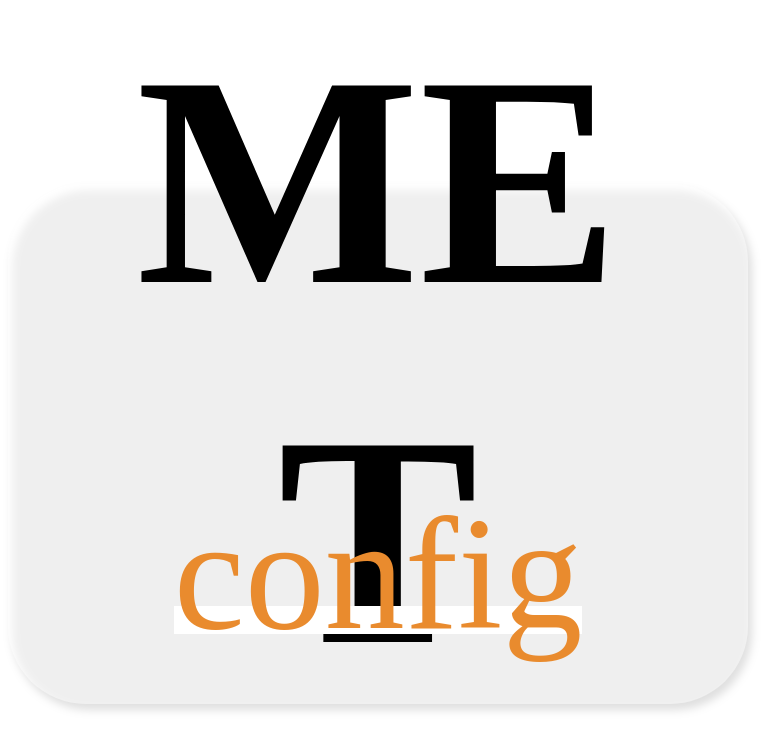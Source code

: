 <mxfile>
    <diagram id="Kc_sPxgIc09RA90O9PTr" name="Page-1">
        <mxGraphModel dx="944" dy="706" grid="1" gridSize="10" guides="1" tooltips="1" connect="1" arrows="1" fold="1" page="1" pageScale="1" pageWidth="850" pageHeight="1100" math="0" shadow="0">
            <root>
                <mxCell id="0"/>
                <mxCell id="1" parent="0"/>
                <mxCell id="4" value="" style="rounded=1;whiteSpace=wrap;html=1;strokeColor=none;fillColor=#FFFFFF;opacity=50;shadow=1;" vertex="1" parent="1">
                    <mxGeometry x="250" y="190" width="370" height="260" as="geometry"/>
                </mxCell>
                <mxCell id="2" value="&lt;font face=&quot;Telex&quot; data-font-src=&quot;https://fonts.googleapis.com/css?family=Telex&quot;&gt;&lt;b&gt;&lt;span style=&quot;font-size: 150px&quot;&gt;ME&lt;/span&gt;&lt;font style=&quot;font-size: 17px&quot;&gt; &lt;/font&gt;&lt;span style=&quot;font-size: 150px&quot;&gt;T&lt;/span&gt;&lt;/b&gt;&lt;br&gt;&lt;br&gt;&lt;/font&gt;" style="text;html=1;strokeColor=none;align=center;verticalAlign=middle;whiteSpace=wrap;rounded=0;" parent="1" vertex="1">
                    <mxGeometry x="270" y="200" width="330" height="170" as="geometry"/>
                </mxCell>
                <mxCell id="3" value="&lt;span style=&quot;font-family: &amp;#34;telex&amp;#34; ; font-style: normal ; font-weight: 400 ; letter-spacing: normal ; text-indent: 0px ; text-transform: none ; word-spacing: 0px ; display: inline ; float: none ; background-color: rgb(255 , 255 , 255)&quot;&gt;&lt;font style=&quot;font-size: 80px&quot; color=&quot;#e98b2e&quot;&gt;config&lt;/font&gt;&lt;/span&gt;" style="text;whiteSpace=wrap;html=1;align=center;" vertex="1" parent="1">
                    <mxGeometry x="275" y="330" width="320" height="120" as="geometry"/>
                </mxCell>
            </root>
        </mxGraphModel>
    </diagram>
</mxfile>
